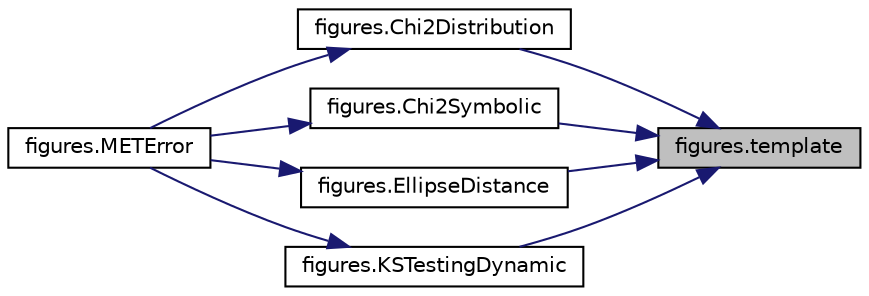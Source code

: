 digraph "figures.template"
{
 // INTERACTIVE_SVG=YES
 // LATEX_PDF_SIZE
  edge [fontname="Helvetica",fontsize="10",labelfontname="Helvetica",labelfontsize="10"];
  node [fontname="Helvetica",fontsize="10",shape=record];
  rankdir="RL";
  Node1 [label="figures.template",height=0.2,width=0.4,color="black", fillcolor="grey75", style="filled", fontcolor="black",tooltip=" "];
  Node1 -> Node2 [dir="back",color="midnightblue",fontsize="10",style="solid",fontname="Helvetica"];
  Node2 [label="figures.Chi2Distribution",height=0.2,width=0.4,color="black", fillcolor="white", style="filled",URL="$namespacefigures.html#a3dd94963602c9cc00334c7254dd18550",tooltip=" "];
  Node2 -> Node3 [dir="back",color="midnightblue",fontsize="10",style="solid",fontname="Helvetica"];
  Node3 [label="figures.METError",height=0.2,width=0.4,color="black", fillcolor="white", style="filled",URL="$namespacefigures.html#ad368148d68f494d607deac54588bdc02",tooltip=" "];
  Node1 -> Node4 [dir="back",color="midnightblue",fontsize="10",style="solid",fontname="Helvetica"];
  Node4 [label="figures.Chi2Symbolic",height=0.2,width=0.4,color="black", fillcolor="white", style="filled",URL="$namespacefigures.html#a57a2564ead1905fb340ac1f51669848e",tooltip=" "];
  Node4 -> Node3 [dir="back",color="midnightblue",fontsize="10",style="solid",fontname="Helvetica"];
  Node1 -> Node5 [dir="back",color="midnightblue",fontsize="10",style="solid",fontname="Helvetica"];
  Node5 [label="figures.EllipseDistance",height=0.2,width=0.4,color="black", fillcolor="white", style="filled",URL="$namespacefigures.html#ac5c60d7ebce6520ce5287e377d210fdd",tooltip=" "];
  Node5 -> Node3 [dir="back",color="midnightblue",fontsize="10",style="solid",fontname="Helvetica"];
  Node1 -> Node6 [dir="back",color="midnightblue",fontsize="10",style="solid",fontname="Helvetica"];
  Node6 [label="figures.KSTestingDynamic",height=0.2,width=0.4,color="black", fillcolor="white", style="filled",URL="$namespacefigures.html#aa38e86204ba8539b9aadf0ccb555867e",tooltip=" "];
  Node6 -> Node3 [dir="back",color="midnightblue",fontsize="10",style="solid",fontname="Helvetica"];
}
